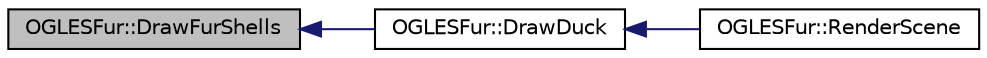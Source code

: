 digraph "OGLESFur::DrawFurShells"
{
  edge [fontname="Helvetica",fontsize="10",labelfontname="Helvetica",labelfontsize="10"];
  node [fontname="Helvetica",fontsize="10",shape=record];
  rankdir="LR";
  Node1 [label="OGLESFur::DrawFurShells",height=0.2,width=0.4,color="black", fillcolor="grey75", style="filled", fontcolor="black"];
  Node1 -> Node2 [dir="back",color="midnightblue",fontsize="10",style="solid"];
  Node2 [label="OGLESFur::DrawDuck",height=0.2,width=0.4,color="black", fillcolor="white", style="filled",URL="$class_o_g_l_e_s_fur.html#ae3186031e85335ac1f8c4840f5bb23d6"];
  Node2 -> Node3 [dir="back",color="midnightblue",fontsize="10",style="solid"];
  Node3 [label="OGLESFur::RenderScene",height=0.2,width=0.4,color="black", fillcolor="white", style="filled",URL="$class_o_g_l_e_s_fur.html#a48afd2a178887b797e9fc6a5948286d9"];
}
